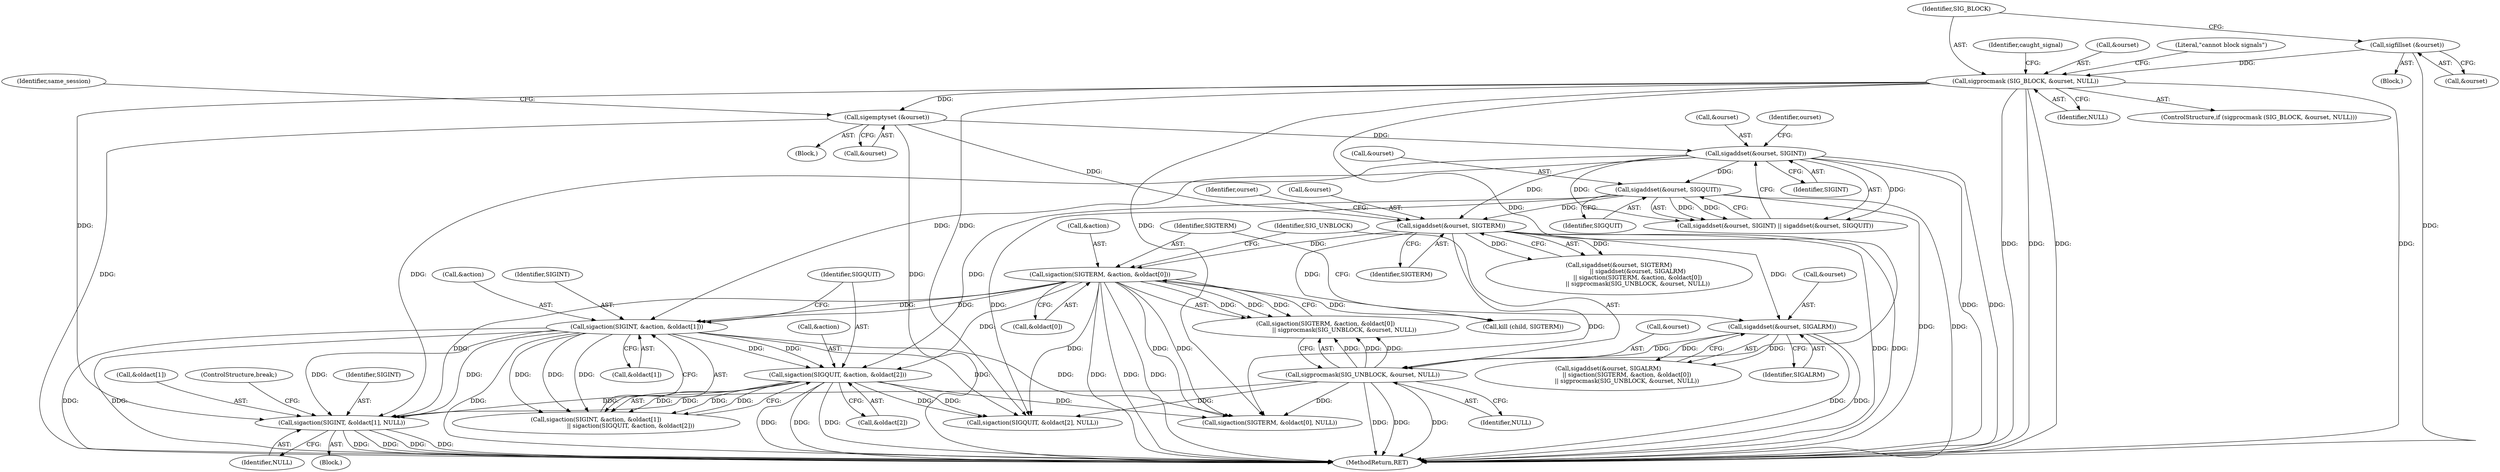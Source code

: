 digraph "0_util-linux_dffab154d29a288aa171ff50263ecc8f2e14a891@array" {
"1000422" [label="(Call,sigaction(SIGINT, &oldact[1], NULL))"];
"1000220" [label="(Call,sigaddset(&ourset, SIGINT))"];
"1000211" [label="(Call,sigemptyset (&ourset))"];
"1000179" [label="(Call,sigprocmask (SIG_BLOCK, &ourset, NULL))"];
"1000175" [label="(Call,sigfillset (&ourset))"];
"1000278" [label="(Call,sigaction(SIGINT, &action, &oldact[1]))"];
"1000250" [label="(Call,sigaction(SIGTERM, &action, &oldact[0]))"];
"1000240" [label="(Call,sigaddset(&ourset, SIGTERM))"];
"1000224" [label="(Call,sigaddset(&ourset, SIGQUIT))"];
"1000286" [label="(Call,sigaction(SIGQUIT, &action, &oldact[2]))"];
"1000258" [label="(Call,sigprocmask(SIG_UNBLOCK, &ourset, NULL))"];
"1000245" [label="(Call,sigaddset(&ourset, SIGALRM))"];
"1000227" [label="(Identifier,SIGQUIT)"];
"1000225" [label="(Call,&ourset)"];
"1000392" [label="(Call,kill (child, SIGTERM))"];
"1000239" [label="(Call,sigaddset(&ourset, SIGTERM)\n                    || sigaddset(&ourset, SIGALRM)\n                    || sigaction(SIGTERM, &action, &oldact[0])\n                    || sigprocmask(SIG_UNBLOCK, &ourset, NULL))"];
"1000183" [label="(Identifier,NULL)"];
"1000254" [label="(Call,&oldact[0])"];
"1000286" [label="(Call,sigaction(SIGQUIT, &action, &oldact[2]))"];
"1000258" [label="(Call,sigprocmask(SIG_UNBLOCK, &ourset, NULL))"];
"1000180" [label="(Identifier,SIG_BLOCK)"];
"1000413" [label="(Call,sigaction(SIGTERM, &oldact[0], NULL))"];
"1000251" [label="(Identifier,SIGTERM)"];
"1000193" [label="(Identifier,caught_signal)"];
"1000262" [label="(Identifier,NULL)"];
"1000244" [label="(Call,sigaddset(&ourset, SIGALRM)\n                    || sigaction(SIGTERM, &action, &oldact[0])\n                    || sigprocmask(SIG_UNBLOCK, &ourset, NULL))"];
"1000219" [label="(Call,sigaddset(&ourset, SIGINT) || sigaddset(&ourset, SIGQUIT))"];
"1000194" [label="(Block,)"];
"1000216" [label="(Identifier,same_session)"];
"1000431" [label="(Call,sigaction(SIGQUIT, &oldact[2], NULL))"];
"1000223" [label="(Identifier,SIGINT)"];
"1000245" [label="(Call,sigaddset(&ourset, SIGALRM))"];
"1000176" [label="(Call,&ourset)"];
"1000279" [label="(Identifier,SIGINT)"];
"1000179" [label="(Call,sigprocmask (SIG_BLOCK, &ourset, NULL))"];
"1000220" [label="(Call,sigaddset(&ourset, SIGINT))"];
"1000250" [label="(Call,sigaction(SIGTERM, &action, &oldact[0]))"];
"1000224" [label="(Call,sigaddset(&ourset, SIGQUIT))"];
"1000287" [label="(Identifier,SIGQUIT)"];
"1000248" [label="(Identifier,SIGALRM)"];
"1000280" [label="(Call,&action)"];
"1000422" [label="(Call,sigaction(SIGINT, &oldact[1], NULL))"];
"1000181" [label="(Call,&ourset)"];
"1000241" [label="(Call,&ourset)"];
"1000221" [label="(Call,&ourset)"];
"1000240" [label="(Call,sigaddset(&ourset, SIGTERM))"];
"1000277" [label="(Call,sigaction(SIGINT, &action, &oldact[1])\n                                     || sigaction(SIGQUIT, &action, &oldact[2]))"];
"1000428" [label="(Identifier,NULL)"];
"1000187" [label="(Literal,\"cannot block signals\")"];
"1000260" [label="(Call,&ourset)"];
"1000423" [label="(Identifier,SIGINT)"];
"1000211" [label="(Call,sigemptyset (&ourset))"];
"1000226" [label="(Identifier,ourset)"];
"1000411" [label="(Block,)"];
"1000178" [label="(ControlStructure,if (sigprocmask (SIG_BLOCK, &ourset, NULL)))"];
"1000252" [label="(Call,&action)"];
"1000259" [label="(Identifier,SIG_UNBLOCK)"];
"1000247" [label="(Identifier,ourset)"];
"1000288" [label="(Call,&action)"];
"1000108" [label="(Block,)"];
"1000278" [label="(Call,sigaction(SIGINT, &action, &oldact[1]))"];
"1000424" [label="(Call,&oldact[1])"];
"1000282" [label="(Call,&oldact[1])"];
"1000429" [label="(ControlStructure,break;)"];
"1000243" [label="(Identifier,SIGTERM)"];
"1000290" [label="(Call,&oldact[2])"];
"1000175" [label="(Call,sigfillset (&ourset))"];
"1000249" [label="(Call,sigaction(SIGTERM, &action, &oldact[0])\n                    || sigprocmask(SIG_UNBLOCK, &ourset, NULL))"];
"1000449" [label="(MethodReturn,RET)"];
"1000246" [label="(Call,&ourset)"];
"1000212" [label="(Call,&ourset)"];
"1000422" -> "1000411"  [label="AST: "];
"1000422" -> "1000428"  [label="CFG: "];
"1000423" -> "1000422"  [label="AST: "];
"1000424" -> "1000422"  [label="AST: "];
"1000428" -> "1000422"  [label="AST: "];
"1000429" -> "1000422"  [label="CFG: "];
"1000422" -> "1000449"  [label="DDG: "];
"1000422" -> "1000449"  [label="DDG: "];
"1000422" -> "1000449"  [label="DDG: "];
"1000422" -> "1000449"  [label="DDG: "];
"1000220" -> "1000422"  [label="DDG: "];
"1000278" -> "1000422"  [label="DDG: "];
"1000278" -> "1000422"  [label="DDG: "];
"1000286" -> "1000422"  [label="DDG: "];
"1000250" -> "1000422"  [label="DDG: "];
"1000258" -> "1000422"  [label="DDG: "];
"1000179" -> "1000422"  [label="DDG: "];
"1000220" -> "1000219"  [label="AST: "];
"1000220" -> "1000223"  [label="CFG: "];
"1000221" -> "1000220"  [label="AST: "];
"1000223" -> "1000220"  [label="AST: "];
"1000226" -> "1000220"  [label="CFG: "];
"1000219" -> "1000220"  [label="CFG: "];
"1000220" -> "1000449"  [label="DDG: "];
"1000220" -> "1000449"  [label="DDG: "];
"1000220" -> "1000219"  [label="DDG: "];
"1000220" -> "1000219"  [label="DDG: "];
"1000211" -> "1000220"  [label="DDG: "];
"1000220" -> "1000224"  [label="DDG: "];
"1000220" -> "1000240"  [label="DDG: "];
"1000220" -> "1000278"  [label="DDG: "];
"1000211" -> "1000194"  [label="AST: "];
"1000211" -> "1000212"  [label="CFG: "];
"1000212" -> "1000211"  [label="AST: "];
"1000216" -> "1000211"  [label="CFG: "];
"1000211" -> "1000449"  [label="DDG: "];
"1000211" -> "1000449"  [label="DDG: "];
"1000179" -> "1000211"  [label="DDG: "];
"1000211" -> "1000240"  [label="DDG: "];
"1000179" -> "1000178"  [label="AST: "];
"1000179" -> "1000183"  [label="CFG: "];
"1000180" -> "1000179"  [label="AST: "];
"1000181" -> "1000179"  [label="AST: "];
"1000183" -> "1000179"  [label="AST: "];
"1000187" -> "1000179"  [label="CFG: "];
"1000193" -> "1000179"  [label="CFG: "];
"1000179" -> "1000449"  [label="DDG: "];
"1000179" -> "1000449"  [label="DDG: "];
"1000179" -> "1000449"  [label="DDG: "];
"1000179" -> "1000449"  [label="DDG: "];
"1000175" -> "1000179"  [label="DDG: "];
"1000179" -> "1000258"  [label="DDG: "];
"1000179" -> "1000413"  [label="DDG: "];
"1000179" -> "1000431"  [label="DDG: "];
"1000175" -> "1000108"  [label="AST: "];
"1000175" -> "1000176"  [label="CFG: "];
"1000176" -> "1000175"  [label="AST: "];
"1000180" -> "1000175"  [label="CFG: "];
"1000175" -> "1000449"  [label="DDG: "];
"1000278" -> "1000277"  [label="AST: "];
"1000278" -> "1000282"  [label="CFG: "];
"1000279" -> "1000278"  [label="AST: "];
"1000280" -> "1000278"  [label="AST: "];
"1000282" -> "1000278"  [label="AST: "];
"1000287" -> "1000278"  [label="CFG: "];
"1000277" -> "1000278"  [label="CFG: "];
"1000278" -> "1000449"  [label="DDG: "];
"1000278" -> "1000449"  [label="DDG: "];
"1000278" -> "1000449"  [label="DDG: "];
"1000278" -> "1000277"  [label="DDG: "];
"1000278" -> "1000277"  [label="DDG: "];
"1000278" -> "1000277"  [label="DDG: "];
"1000250" -> "1000278"  [label="DDG: "];
"1000250" -> "1000278"  [label="DDG: "];
"1000278" -> "1000286"  [label="DDG: "];
"1000278" -> "1000286"  [label="DDG: "];
"1000278" -> "1000413"  [label="DDG: "];
"1000278" -> "1000431"  [label="DDG: "];
"1000250" -> "1000249"  [label="AST: "];
"1000250" -> "1000254"  [label="CFG: "];
"1000251" -> "1000250"  [label="AST: "];
"1000252" -> "1000250"  [label="AST: "];
"1000254" -> "1000250"  [label="AST: "];
"1000259" -> "1000250"  [label="CFG: "];
"1000249" -> "1000250"  [label="CFG: "];
"1000250" -> "1000449"  [label="DDG: "];
"1000250" -> "1000449"  [label="DDG: "];
"1000250" -> "1000449"  [label="DDG: "];
"1000250" -> "1000249"  [label="DDG: "];
"1000250" -> "1000249"  [label="DDG: "];
"1000250" -> "1000249"  [label="DDG: "];
"1000240" -> "1000250"  [label="DDG: "];
"1000250" -> "1000286"  [label="DDG: "];
"1000250" -> "1000392"  [label="DDG: "];
"1000250" -> "1000413"  [label="DDG: "];
"1000250" -> "1000413"  [label="DDG: "];
"1000250" -> "1000431"  [label="DDG: "];
"1000240" -> "1000239"  [label="AST: "];
"1000240" -> "1000243"  [label="CFG: "];
"1000241" -> "1000240"  [label="AST: "];
"1000243" -> "1000240"  [label="AST: "];
"1000247" -> "1000240"  [label="CFG: "];
"1000239" -> "1000240"  [label="CFG: "];
"1000240" -> "1000449"  [label="DDG: "];
"1000240" -> "1000449"  [label="DDG: "];
"1000240" -> "1000239"  [label="DDG: "];
"1000240" -> "1000239"  [label="DDG: "];
"1000224" -> "1000240"  [label="DDG: "];
"1000240" -> "1000245"  [label="DDG: "];
"1000240" -> "1000392"  [label="DDG: "];
"1000240" -> "1000413"  [label="DDG: "];
"1000224" -> "1000219"  [label="AST: "];
"1000224" -> "1000227"  [label="CFG: "];
"1000225" -> "1000224"  [label="AST: "];
"1000227" -> "1000224"  [label="AST: "];
"1000219" -> "1000224"  [label="CFG: "];
"1000224" -> "1000449"  [label="DDG: "];
"1000224" -> "1000449"  [label="DDG: "];
"1000224" -> "1000219"  [label="DDG: "];
"1000224" -> "1000219"  [label="DDG: "];
"1000224" -> "1000286"  [label="DDG: "];
"1000224" -> "1000431"  [label="DDG: "];
"1000286" -> "1000277"  [label="AST: "];
"1000286" -> "1000290"  [label="CFG: "];
"1000287" -> "1000286"  [label="AST: "];
"1000288" -> "1000286"  [label="AST: "];
"1000290" -> "1000286"  [label="AST: "];
"1000277" -> "1000286"  [label="CFG: "];
"1000286" -> "1000449"  [label="DDG: "];
"1000286" -> "1000449"  [label="DDG: "];
"1000286" -> "1000449"  [label="DDG: "];
"1000286" -> "1000277"  [label="DDG: "];
"1000286" -> "1000277"  [label="DDG: "];
"1000286" -> "1000277"  [label="DDG: "];
"1000286" -> "1000413"  [label="DDG: "];
"1000286" -> "1000431"  [label="DDG: "];
"1000286" -> "1000431"  [label="DDG: "];
"1000258" -> "1000249"  [label="AST: "];
"1000258" -> "1000262"  [label="CFG: "];
"1000259" -> "1000258"  [label="AST: "];
"1000260" -> "1000258"  [label="AST: "];
"1000262" -> "1000258"  [label="AST: "];
"1000249" -> "1000258"  [label="CFG: "];
"1000258" -> "1000449"  [label="DDG: "];
"1000258" -> "1000449"  [label="DDG: "];
"1000258" -> "1000449"  [label="DDG: "];
"1000258" -> "1000249"  [label="DDG: "];
"1000258" -> "1000249"  [label="DDG: "];
"1000258" -> "1000249"  [label="DDG: "];
"1000245" -> "1000258"  [label="DDG: "];
"1000258" -> "1000413"  [label="DDG: "];
"1000258" -> "1000431"  [label="DDG: "];
"1000245" -> "1000244"  [label="AST: "];
"1000245" -> "1000248"  [label="CFG: "];
"1000246" -> "1000245"  [label="AST: "];
"1000248" -> "1000245"  [label="AST: "];
"1000251" -> "1000245"  [label="CFG: "];
"1000244" -> "1000245"  [label="CFG: "];
"1000245" -> "1000449"  [label="DDG: "];
"1000245" -> "1000449"  [label="DDG: "];
"1000245" -> "1000244"  [label="DDG: "];
"1000245" -> "1000244"  [label="DDG: "];
}
